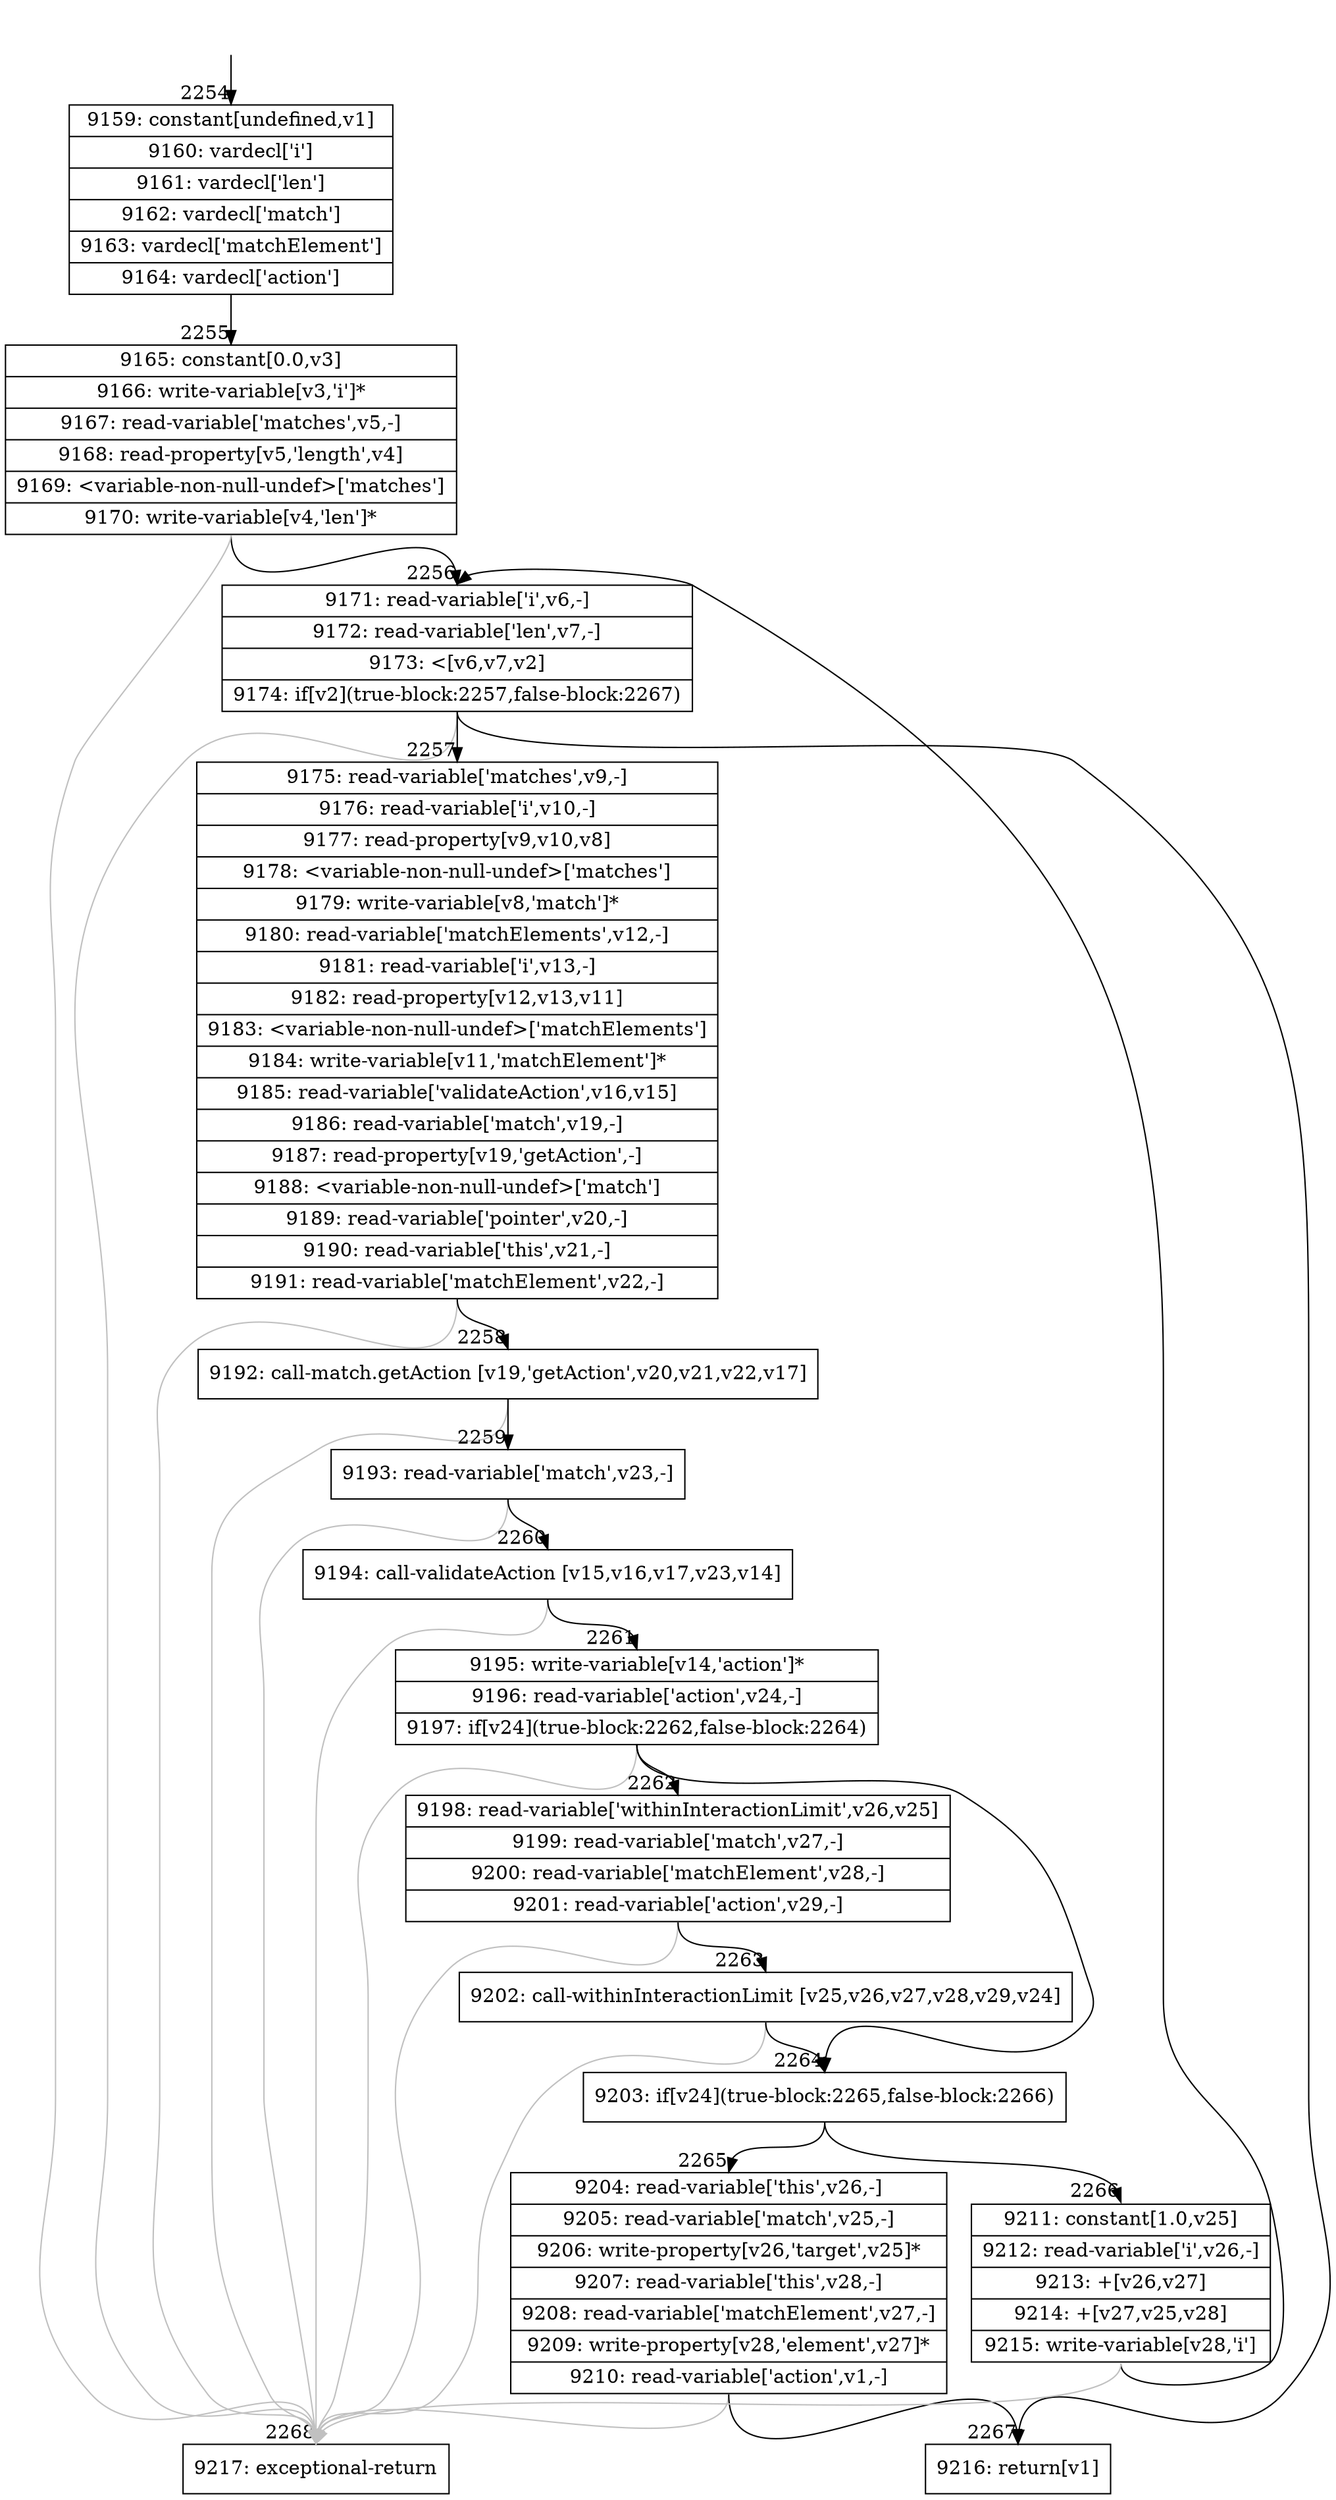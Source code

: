 digraph {
rankdir="TD"
BB_entry106[shape=none,label=""];
BB_entry106 -> BB2254 [tailport=s, headport=n, headlabel="    2254"]
BB2254 [shape=record label="{9159: constant[undefined,v1]|9160: vardecl['i']|9161: vardecl['len']|9162: vardecl['match']|9163: vardecl['matchElement']|9164: vardecl['action']}" ] 
BB2254 -> BB2255 [tailport=s, headport=n, headlabel="      2255"]
BB2255 [shape=record label="{9165: constant[0.0,v3]|9166: write-variable[v3,'i']*|9167: read-variable['matches',v5,-]|9168: read-property[v5,'length',v4]|9169: \<variable-non-null-undef\>['matches']|9170: write-variable[v4,'len']*}" ] 
BB2255 -> BB2256 [tailport=s, headport=n, headlabel="      2256"]
BB2255 -> BB2268 [tailport=s, headport=n, color=gray, headlabel="      2268"]
BB2256 [shape=record label="{9171: read-variable['i',v6,-]|9172: read-variable['len',v7,-]|9173: \<[v6,v7,v2]|9174: if[v2](true-block:2257,false-block:2267)}" ] 
BB2256 -> BB2257 [tailport=s, headport=n, headlabel="      2257"]
BB2256 -> BB2267 [tailport=s, headport=n, headlabel="      2267"]
BB2256 -> BB2268 [tailport=s, headport=n, color=gray]
BB2257 [shape=record label="{9175: read-variable['matches',v9,-]|9176: read-variable['i',v10,-]|9177: read-property[v9,v10,v8]|9178: \<variable-non-null-undef\>['matches']|9179: write-variable[v8,'match']*|9180: read-variable['matchElements',v12,-]|9181: read-variable['i',v13,-]|9182: read-property[v12,v13,v11]|9183: \<variable-non-null-undef\>['matchElements']|9184: write-variable[v11,'matchElement']*|9185: read-variable['validateAction',v16,v15]|9186: read-variable['match',v19,-]|9187: read-property[v19,'getAction',-]|9188: \<variable-non-null-undef\>['match']|9189: read-variable['pointer',v20,-]|9190: read-variable['this',v21,-]|9191: read-variable['matchElement',v22,-]}" ] 
BB2257 -> BB2258 [tailport=s, headport=n, headlabel="      2258"]
BB2257 -> BB2268 [tailport=s, headport=n, color=gray]
BB2258 [shape=record label="{9192: call-match.getAction [v19,'getAction',v20,v21,v22,v17]}" ] 
BB2258 -> BB2259 [tailport=s, headport=n, headlabel="      2259"]
BB2258 -> BB2268 [tailport=s, headport=n, color=gray]
BB2259 [shape=record label="{9193: read-variable['match',v23,-]}" ] 
BB2259 -> BB2260 [tailport=s, headport=n, headlabel="      2260"]
BB2259 -> BB2268 [tailport=s, headport=n, color=gray]
BB2260 [shape=record label="{9194: call-validateAction [v15,v16,v17,v23,v14]}" ] 
BB2260 -> BB2261 [tailport=s, headport=n, headlabel="      2261"]
BB2260 -> BB2268 [tailport=s, headport=n, color=gray]
BB2261 [shape=record label="{9195: write-variable[v14,'action']*|9196: read-variable['action',v24,-]|9197: if[v24](true-block:2262,false-block:2264)}" ] 
BB2261 -> BB2264 [tailport=s, headport=n, headlabel="      2264"]
BB2261 -> BB2262 [tailport=s, headport=n, headlabel="      2262"]
BB2261 -> BB2268 [tailport=s, headport=n, color=gray]
BB2262 [shape=record label="{9198: read-variable['withinInteractionLimit',v26,v25]|9199: read-variable['match',v27,-]|9200: read-variable['matchElement',v28,-]|9201: read-variable['action',v29,-]}" ] 
BB2262 -> BB2263 [tailport=s, headport=n, headlabel="      2263"]
BB2262 -> BB2268 [tailport=s, headport=n, color=gray]
BB2263 [shape=record label="{9202: call-withinInteractionLimit [v25,v26,v27,v28,v29,v24]}" ] 
BB2263 -> BB2264 [tailport=s, headport=n]
BB2263 -> BB2268 [tailport=s, headport=n, color=gray]
BB2264 [shape=record label="{9203: if[v24](true-block:2265,false-block:2266)}" ] 
BB2264 -> BB2265 [tailport=s, headport=n, headlabel="      2265"]
BB2264 -> BB2266 [tailport=s, headport=n, headlabel="      2266"]
BB2265 [shape=record label="{9204: read-variable['this',v26,-]|9205: read-variable['match',v25,-]|9206: write-property[v26,'target',v25]*|9207: read-variable['this',v28,-]|9208: read-variable['matchElement',v27,-]|9209: write-property[v28,'element',v27]*|9210: read-variable['action',v1,-]}" ] 
BB2265 -> BB2267 [tailport=s, headport=n]
BB2265 -> BB2268 [tailport=s, headport=n, color=gray]
BB2266 [shape=record label="{9211: constant[1.0,v25]|9212: read-variable['i',v26,-]|9213: +[v26,v27]|9214: +[v27,v25,v28]|9215: write-variable[v28,'i']}" ] 
BB2266 -> BB2256 [tailport=s, headport=n]
BB2266 -> BB2268 [tailport=s, headport=n, color=gray]
BB2267 [shape=record label="{9216: return[v1]}" ] 
BB2268 [shape=record label="{9217: exceptional-return}" ] 
//#$~ 2855
}
